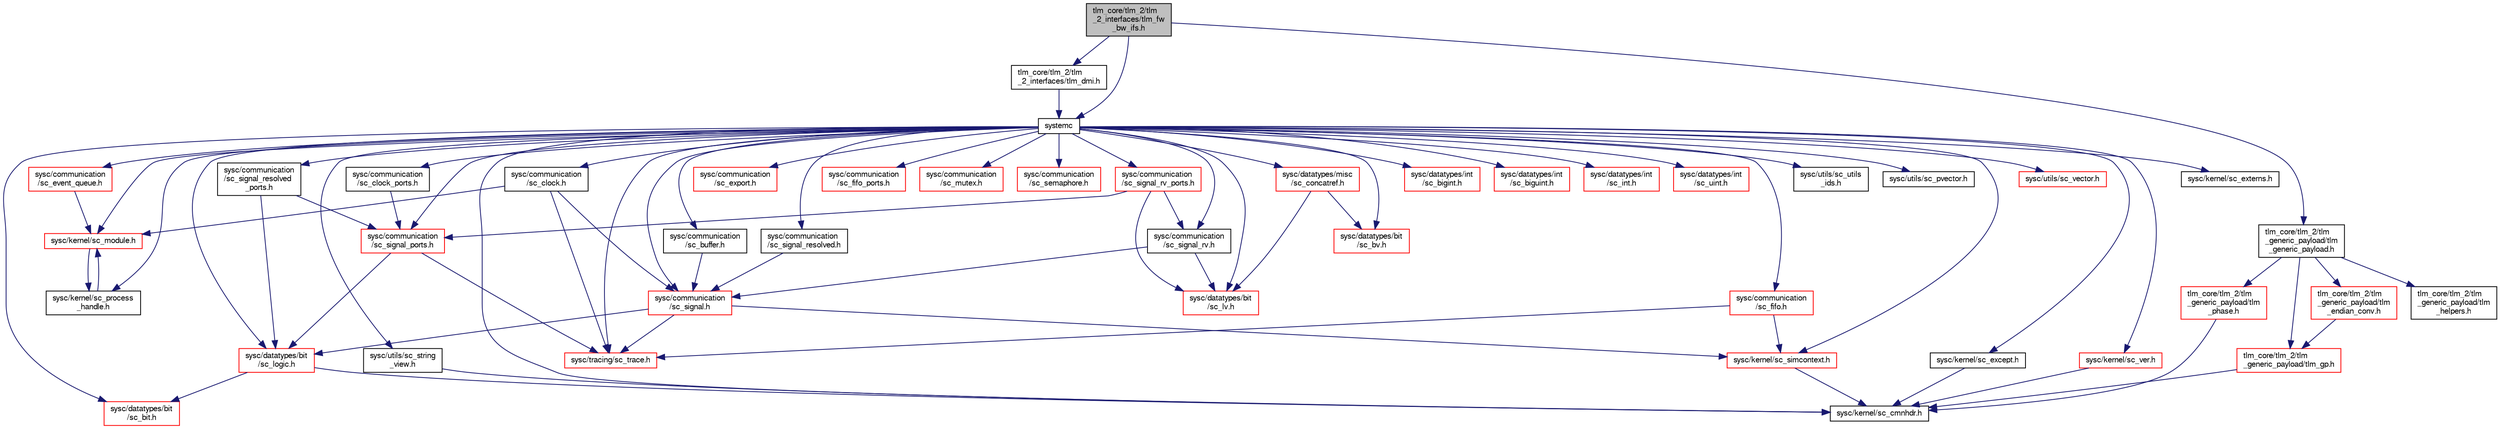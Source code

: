 digraph "tlm_core/tlm_2/tlm_2_interfaces/tlm_fw_bw_ifs.h"
{
  edge [fontname="FreeSans",fontsize="10",labelfontname="FreeSans",labelfontsize="10"];
  node [fontname="FreeSans",fontsize="10",shape=record];
  Node0 [label="tlm_core/tlm_2/tlm\l_2_interfaces/tlm_fw\l_bw_ifs.h",height=0.2,width=0.4,color="black", fillcolor="grey75", style="filled", fontcolor="black"];
  Node0 -> Node1 [color="midnightblue",fontsize="10",style="solid",fontname="FreeSans"];
  Node1 [label="systemc",height=0.2,width=0.4,color="black", fillcolor="white", style="filled",URL="/mnt/c/Users/fangk/Documents/hdl-playground/lib/systemc-2.3.3/objdir/docs/sysc/doxygen/systemc.tag$a00401.html"];
  Node1 -> Node2 [color="midnightblue",fontsize="10",style="solid",fontname="FreeSans"];
  Node2 [label="sysc/kernel/sc_cmnhdr.h",height=0.2,width=0.4,color="black", fillcolor="white", style="filled",URL="/mnt/c/Users/fangk/Documents/hdl-playground/lib/systemc-2.3.3/objdir/docs/sysc/doxygen/systemc.tag$a00224.html"];
  Node1 -> Node3 [color="midnightblue",fontsize="10",style="solid",fontname="FreeSans"];
  Node3 [label="sysc/kernel/sc_externs.h",height=0.2,width=0.4,color="black", fillcolor="white", style="filled",URL="/mnt/c/Users/fangk/Documents/hdl-playground/lib/systemc-2.3.3/objdir/docs/sysc/doxygen/systemc.tag$a00254.html"];
  Node1 -> Node4 [color="midnightblue",fontsize="10",style="solid",fontname="FreeSans"];
  Node4 [label="sysc/kernel/sc_except.h",height=0.2,width=0.4,color="black", fillcolor="white", style="filled",URL="/mnt/c/Users/fangk/Documents/hdl-playground/lib/systemc-2.3.3/objdir/docs/sysc/doxygen/systemc.tag$a00251.html"];
  Node4 -> Node2 [color="midnightblue",fontsize="10",style="solid",fontname="FreeSans"];
  Node1 -> Node5 [color="midnightblue",fontsize="10",style="solid",fontname="FreeSans"];
  Node5 [label="sysc/kernel/sc_module.h",height=0.2,width=0.4,color="red", fillcolor="white", style="filled",URL="/mnt/c/Users/fangk/Documents/hdl-playground/lib/systemc-2.3.3/objdir/docs/sysc/doxygen/systemc.tag$a00269.html"];
  Node5 -> Node38 [color="midnightblue",fontsize="10",style="solid",fontname="FreeSans"];
  Node38 [label="sysc/kernel/sc_process\l_handle.h",height=0.2,width=0.4,color="black", fillcolor="white", style="filled",URL="/mnt/c/Users/fangk/Documents/hdl-playground/lib/systemc-2.3.3/objdir/docs/sysc/doxygen/systemc.tag$a00296.html"];
  Node38 -> Node5 [color="midnightblue",fontsize="10",style="solid",fontname="FreeSans"];
  Node1 -> Node29 [color="midnightblue",fontsize="10",style="solid",fontname="FreeSans"];
  Node29 [label="sysc/kernel/sc_simcontext.h",height=0.2,width=0.4,color="red", fillcolor="white", style="filled",URL="/mnt/c/Users/fangk/Documents/hdl-playground/lib/systemc-2.3.3/objdir/docs/sysc/doxygen/systemc.tag$a00311.html"];
  Node29 -> Node2 [color="midnightblue",fontsize="10",style="solid",fontname="FreeSans"];
  Node1 -> Node38 [color="midnightblue",fontsize="10",style="solid",fontname="FreeSans"];
  Node1 -> Node40 [color="midnightblue",fontsize="10",style="solid",fontname="FreeSans"];
  Node40 [label="sysc/kernel/sc_ver.h",height=0.2,width=0.4,color="red", fillcolor="white", style="filled",URL="/mnt/c/Users/fangk/Documents/hdl-playground/lib/systemc-2.3.3/objdir/docs/sysc/doxygen/systemc.tag$a00332.html"];
  Node40 -> Node2 [color="midnightblue",fontsize="10",style="solid",fontname="FreeSans"];
  Node1 -> Node42 [color="midnightblue",fontsize="10",style="solid",fontname="FreeSans"];
  Node42 [label="sysc/communication\l/sc_buffer.h",height=0.2,width=0.4,color="black", fillcolor="white", style="filled",URL="/mnt/c/Users/fangk/Documents/hdl-playground/lib/systemc-2.3.3/objdir/docs/sysc/doxygen/systemc.tag$a00002.html"];
  Node42 -> Node43 [color="midnightblue",fontsize="10",style="solid",fontname="FreeSans"];
  Node43 [label="sysc/communication\l/sc_signal.h",height=0.2,width=0.4,color="red", fillcolor="white", style="filled",URL="/mnt/c/Users/fangk/Documents/hdl-playground/lib/systemc-2.3.3/objdir/docs/sysc/doxygen/systemc.tag$a00059.html"];
  Node43 -> Node29 [color="midnightblue",fontsize="10",style="solid",fontname="FreeSans"];
  Node43 -> Node34 [color="midnightblue",fontsize="10",style="solid",fontname="FreeSans"];
  Node34 [label="sysc/datatypes/bit\l/sc_logic.h",height=0.2,width=0.4,color="red", fillcolor="white", style="filled",URL="/mnt/c/Users/fangk/Documents/hdl-playground/lib/systemc-2.3.3/objdir/docs/sysc/doxygen/systemc.tag$a00098.html"];
  Node34 -> Node2 [color="midnightblue",fontsize="10",style="solid",fontname="FreeSans"];
  Node34 -> Node37 [color="midnightblue",fontsize="10",style="solid",fontname="FreeSans"];
  Node37 [label="sysc/datatypes/bit\l/sc_bit.h",height=0.2,width=0.4,color="red", fillcolor="white", style="filled",URL="/mnt/c/Users/fangk/Documents/hdl-playground/lib/systemc-2.3.3/objdir/docs/sysc/doxygen/systemc.tag$a00083.html"];
  Node43 -> Node48 [color="midnightblue",fontsize="10",style="solid",fontname="FreeSans"];
  Node48 [label="sysc/tracing/sc_trace.h",height=0.2,width=0.4,color="red", fillcolor="white", style="filled",URL="/mnt/c/Users/fangk/Documents/hdl-playground/lib/systemc-2.3.3/objdir/docs/sysc/doxygen/systemc.tag$a00341.html"];
  Node1 -> Node49 [color="midnightblue",fontsize="10",style="solid",fontname="FreeSans"];
  Node49 [label="sysc/communication\l/sc_clock.h",height=0.2,width=0.4,color="black", fillcolor="white", style="filled",URL="/mnt/c/Users/fangk/Documents/hdl-playground/lib/systemc-2.3.3/objdir/docs/sysc/doxygen/systemc.tag$a00005.html"];
  Node49 -> Node5 [color="midnightblue",fontsize="10",style="solid",fontname="FreeSans"];
  Node49 -> Node43 [color="midnightblue",fontsize="10",style="solid",fontname="FreeSans"];
  Node49 -> Node48 [color="midnightblue",fontsize="10",style="solid",fontname="FreeSans"];
  Node1 -> Node50 [color="midnightblue",fontsize="10",style="solid",fontname="FreeSans"];
  Node50 [label="sysc/communication\l/sc_clock_ports.h",height=0.2,width=0.4,color="black", fillcolor="white", style="filled",URL="/mnt/c/Users/fangk/Documents/hdl-playground/lib/systemc-2.3.3/objdir/docs/sysc/doxygen/systemc.tag$a00008.html"];
  Node50 -> Node51 [color="midnightblue",fontsize="10",style="solid",fontname="FreeSans"];
  Node51 [label="sysc/communication\l/sc_signal_ports.h",height=0.2,width=0.4,color="red", fillcolor="white", style="filled",URL="/mnt/c/Users/fangk/Documents/hdl-playground/lib/systemc-2.3.3/objdir/docs/sysc/doxygen/systemc.tag$a00065.html"];
  Node51 -> Node34 [color="midnightblue",fontsize="10",style="solid",fontname="FreeSans"];
  Node51 -> Node48 [color="midnightblue",fontsize="10",style="solid",fontname="FreeSans"];
  Node1 -> Node53 [color="midnightblue",fontsize="10",style="solid",fontname="FreeSans"];
  Node53 [label="sysc/communication\l/sc_event_queue.h",height=0.2,width=0.4,color="red", fillcolor="white", style="filled",URL="/mnt/c/Users/fangk/Documents/hdl-playground/lib/systemc-2.3.3/objdir/docs/sysc/doxygen/systemc.tag$a00017.html"];
  Node53 -> Node5 [color="midnightblue",fontsize="10",style="solid",fontname="FreeSans"];
  Node1 -> Node13 [color="midnightblue",fontsize="10",style="solid",fontname="FreeSans"];
  Node13 [label="sysc/communication\l/sc_export.h",height=0.2,width=0.4,color="red", fillcolor="white", style="filled",URL="/mnt/c/Users/fangk/Documents/hdl-playground/lib/systemc-2.3.3/objdir/docs/sysc/doxygen/systemc.tag$a00020.html"];
  Node1 -> Node54 [color="midnightblue",fontsize="10",style="solid",fontname="FreeSans"];
  Node54 [label="sysc/communication\l/sc_fifo.h",height=0.2,width=0.4,color="red", fillcolor="white", style="filled",URL="/mnt/c/Users/fangk/Documents/hdl-playground/lib/systemc-2.3.3/objdir/docs/sysc/doxygen/systemc.tag$a00023.html"];
  Node54 -> Node29 [color="midnightblue",fontsize="10",style="solid",fontname="FreeSans"];
  Node54 -> Node48 [color="midnightblue",fontsize="10",style="solid",fontname="FreeSans"];
  Node1 -> Node56 [color="midnightblue",fontsize="10",style="solid",fontname="FreeSans"];
  Node56 [label="sysc/communication\l/sc_fifo_ports.h",height=0.2,width=0.4,color="red", fillcolor="white", style="filled",URL="/mnt/c/Users/fangk/Documents/hdl-playground/lib/systemc-2.3.3/objdir/docs/sysc/doxygen/systemc.tag$a00029.html"];
  Node1 -> Node57 [color="midnightblue",fontsize="10",style="solid",fontname="FreeSans"];
  Node57 [label="sysc/communication\l/sc_mutex.h",height=0.2,width=0.4,color="red", fillcolor="white", style="filled",URL="/mnt/c/Users/fangk/Documents/hdl-playground/lib/systemc-2.3.3/objdir/docs/sysc/doxygen/systemc.tag$a00041.html"];
  Node1 -> Node59 [color="midnightblue",fontsize="10",style="solid",fontname="FreeSans"];
  Node59 [label="sysc/communication\l/sc_semaphore.h",height=0.2,width=0.4,color="red", fillcolor="white", style="filled",URL="/mnt/c/Users/fangk/Documents/hdl-playground/lib/systemc-2.3.3/objdir/docs/sysc/doxygen/systemc.tag$a00053.html"];
  Node1 -> Node43 [color="midnightblue",fontsize="10",style="solid",fontname="FreeSans"];
  Node1 -> Node51 [color="midnightblue",fontsize="10",style="solid",fontname="FreeSans"];
  Node1 -> Node61 [color="midnightblue",fontsize="10",style="solid",fontname="FreeSans"];
  Node61 [label="sysc/communication\l/sc_signal_resolved.h",height=0.2,width=0.4,color="black", fillcolor="white", style="filled",URL="/mnt/c/Users/fangk/Documents/hdl-playground/lib/systemc-2.3.3/objdir/docs/sysc/doxygen/systemc.tag$a00068.html"];
  Node61 -> Node43 [color="midnightblue",fontsize="10",style="solid",fontname="FreeSans"];
  Node1 -> Node62 [color="midnightblue",fontsize="10",style="solid",fontname="FreeSans"];
  Node62 [label="sysc/communication\l/sc_signal_resolved\l_ports.h",height=0.2,width=0.4,color="black", fillcolor="white", style="filled",URL="/mnt/c/Users/fangk/Documents/hdl-playground/lib/systemc-2.3.3/objdir/docs/sysc/doxygen/systemc.tag$a00071.html"];
  Node62 -> Node51 [color="midnightblue",fontsize="10",style="solid",fontname="FreeSans"];
  Node62 -> Node34 [color="midnightblue",fontsize="10",style="solid",fontname="FreeSans"];
  Node1 -> Node63 [color="midnightblue",fontsize="10",style="solid",fontname="FreeSans"];
  Node63 [label="sysc/communication\l/sc_signal_rv.h",height=0.2,width=0.4,color="black", fillcolor="white", style="filled",URL="/mnt/c/Users/fangk/Documents/hdl-playground/lib/systemc-2.3.3/objdir/docs/sysc/doxygen/systemc.tag$a00074.html"];
  Node63 -> Node43 [color="midnightblue",fontsize="10",style="solid",fontname="FreeSans"];
  Node63 -> Node64 [color="midnightblue",fontsize="10",style="solid",fontname="FreeSans"];
  Node64 [label="sysc/datatypes/bit\l/sc_lv.h",height=0.2,width=0.4,color="red", fillcolor="white", style="filled",URL="/mnt/c/Users/fangk/Documents/hdl-playground/lib/systemc-2.3.3/objdir/docs/sysc/doxygen/systemc.tag$a00101.html"];
  Node1 -> Node78 [color="midnightblue",fontsize="10",style="solid",fontname="FreeSans"];
  Node78 [label="sysc/communication\l/sc_signal_rv_ports.h",height=0.2,width=0.4,color="red", fillcolor="white", style="filled",URL="/mnt/c/Users/fangk/Documents/hdl-playground/lib/systemc-2.3.3/objdir/docs/sysc/doxygen/systemc.tag$a00077.html"];
  Node78 -> Node51 [color="midnightblue",fontsize="10",style="solid",fontname="FreeSans"];
  Node78 -> Node63 [color="midnightblue",fontsize="10",style="solid",fontname="FreeSans"];
  Node78 -> Node64 [color="midnightblue",fontsize="10",style="solid",fontname="FreeSans"];
  Node1 -> Node37 [color="midnightblue",fontsize="10",style="solid",fontname="FreeSans"];
  Node1 -> Node34 [color="midnightblue",fontsize="10",style="solid",fontname="FreeSans"];
  Node1 -> Node79 [color="midnightblue",fontsize="10",style="solid",fontname="FreeSans"];
  Node79 [label="sysc/datatypes/bit\l/sc_bv.h",height=0.2,width=0.4,color="red", fillcolor="white", style="filled",URL="/mnt/c/Users/fangk/Documents/hdl-playground/lib/systemc-2.3.3/objdir/docs/sysc/doxygen/systemc.tag$a00092.html"];
  Node1 -> Node64 [color="midnightblue",fontsize="10",style="solid",fontname="FreeSans"];
  Node1 -> Node80 [color="midnightblue",fontsize="10",style="solid",fontname="FreeSans"];
  Node80 [label="sysc/datatypes/int\l/sc_bigint.h",height=0.2,width=0.4,color="red", fillcolor="white", style="filled",URL="/mnt/c/Users/fangk/Documents/hdl-playground/lib/systemc-2.3.3/objdir/docs/sysc/doxygen/systemc.tag$a00176.html"];
  Node1 -> Node81 [color="midnightblue",fontsize="10",style="solid",fontname="FreeSans"];
  Node81 [label="sysc/datatypes/int\l/sc_biguint.h",height=0.2,width=0.4,color="red", fillcolor="white", style="filled",URL="/mnt/c/Users/fangk/Documents/hdl-playground/lib/systemc-2.3.3/objdir/docs/sysc/doxygen/systemc.tag$a00179.html"];
  Node1 -> Node82 [color="midnightblue",fontsize="10",style="solid",fontname="FreeSans"];
  Node82 [label="sysc/datatypes/int\l/sc_int.h",height=0.2,width=0.4,color="red", fillcolor="white", style="filled",URL="/mnt/c/Users/fangk/Documents/hdl-playground/lib/systemc-2.3.3/objdir/docs/sysc/doxygen/systemc.tag$a00182.html"];
  Node1 -> Node83 [color="midnightblue",fontsize="10",style="solid",fontname="FreeSans"];
  Node83 [label="sysc/datatypes/int\l/sc_uint.h",height=0.2,width=0.4,color="red", fillcolor="white", style="filled",URL="/mnt/c/Users/fangk/Documents/hdl-playground/lib/systemc-2.3.3/objdir/docs/sysc/doxygen/systemc.tag$a00206.html"];
  Node1 -> Node84 [color="midnightblue",fontsize="10",style="solid",fontname="FreeSans"];
  Node84 [label="sysc/datatypes/misc\l/sc_concatref.h",height=0.2,width=0.4,color="red", fillcolor="white", style="filled",URL="/mnt/c/Users/fangk/Documents/hdl-playground/lib/systemc-2.3.3/objdir/docs/sysc/doxygen/systemc.tag$a00215.html"];
  Node84 -> Node79 [color="midnightblue",fontsize="10",style="solid",fontname="FreeSans"];
  Node84 -> Node64 [color="midnightblue",fontsize="10",style="solid",fontname="FreeSans"];
  Node1 -> Node48 [color="midnightblue",fontsize="10",style="solid",fontname="FreeSans"];
  Node1 -> Node85 [color="midnightblue",fontsize="10",style="solid",fontname="FreeSans"];
  Node85 [label="sysc/utils/sc_utils\l_ids.h",height=0.2,width=0.4,color="black", fillcolor="white", style="filled",URL="/mnt/c/Users/fangk/Documents/hdl-playground/lib/systemc-2.3.3/objdir/docs/sysc/doxygen/systemc.tag$a00395.html"];
  Node1 -> Node86 [color="midnightblue",fontsize="10",style="solid",fontname="FreeSans"];
  Node86 [label="sysc/utils/sc_pvector.h",height=0.2,width=0.4,color="black", fillcolor="white", style="filled",URL="/mnt/c/Users/fangk/Documents/hdl-playground/lib/systemc-2.3.3/objdir/docs/sysc/doxygen/systemc.tag$a00371.html"];
  Node1 -> Node87 [color="midnightblue",fontsize="10",style="solid",fontname="FreeSans"];
  Node87 [label="sysc/utils/sc_string\l_view.h",height=0.2,width=0.4,color="black", fillcolor="white", style="filled",URL="/mnt/c/Users/fangk/Documents/hdl-playground/lib/systemc-2.3.3/objdir/docs/sysc/doxygen/systemc.tag$a00386.html"];
  Node87 -> Node2 [color="midnightblue",fontsize="10",style="solid",fontname="FreeSans"];
  Node1 -> Node88 [color="midnightblue",fontsize="10",style="solid",fontname="FreeSans"];
  Node88 [label="sysc/utils/sc_vector.h",height=0.2,width=0.4,color="red", fillcolor="white", style="filled",URL="/mnt/c/Users/fangk/Documents/hdl-playground/lib/systemc-2.3.3/objdir/docs/sysc/doxygen/systemc.tag$a00398.html"];
  Node0 -> Node89 [color="midnightblue",fontsize="10",style="solid",fontname="FreeSans"];
  Node89 [label="tlm_core/tlm_2/tlm\l_generic_payload/tlm\l_generic_payload.h",height=0.2,width=0.4,color="black", fillcolor="white", style="filled",URL="$a00755.html"];
  Node89 -> Node90 [color="midnightblue",fontsize="10",style="solid",fontname="FreeSans"];
  Node90 [label="tlm_core/tlm_2/tlm\l_generic_payload/tlm\l_helpers.h",height=0.2,width=0.4,color="black", fillcolor="white", style="filled",URL="$a00761.html"];
  Node89 -> Node91 [color="midnightblue",fontsize="10",style="solid",fontname="FreeSans"];
  Node91 [label="tlm_core/tlm_2/tlm\l_generic_payload/tlm\l_phase.h",height=0.2,width=0.4,color="red", fillcolor="white", style="filled",URL="$a00764.html"];
  Node91 -> Node2 [color="midnightblue",fontsize="10",style="solid",fontname="FreeSans"];
  Node89 -> Node96 [color="midnightblue",fontsize="10",style="solid",fontname="FreeSans"];
  Node96 [label="tlm_core/tlm_2/tlm\l_generic_payload/tlm_gp.h",height=0.2,width=0.4,color="red", fillcolor="white", style="filled",URL="$a00758.html"];
  Node96 -> Node2 [color="midnightblue",fontsize="10",style="solid",fontname="FreeSans"];
  Node89 -> Node98 [color="midnightblue",fontsize="10",style="solid",fontname="FreeSans"];
  Node98 [label="tlm_core/tlm_2/tlm\l_generic_payload/tlm\l_endian_conv.h",height=0.2,width=0.4,color="red", fillcolor="white", style="filled",URL="$a00752.html"];
  Node98 -> Node96 [color="midnightblue",fontsize="10",style="solid",fontname="FreeSans"];
  Node0 -> Node100 [color="midnightblue",fontsize="10",style="solid",fontname="FreeSans"];
  Node100 [label="tlm_core/tlm_2/tlm\l_2_interfaces/tlm_dmi.h",height=0.2,width=0.4,color="black", fillcolor="white", style="filled",URL="$a00743.html"];
  Node100 -> Node1 [color="midnightblue",fontsize="10",style="solid",fontname="FreeSans"];
}
